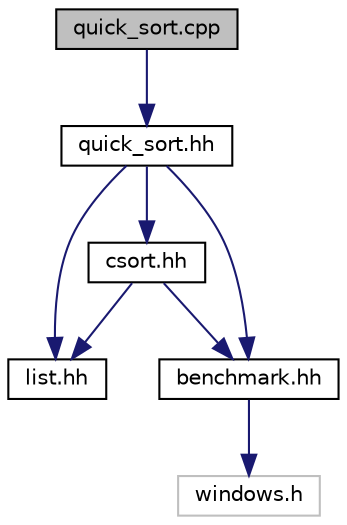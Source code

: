 digraph "quick_sort.cpp"
{
  edge [fontname="Helvetica",fontsize="10",labelfontname="Helvetica",labelfontsize="10"];
  node [fontname="Helvetica",fontsize="10",shape=record];
  Node1 [label="quick_sort.cpp",height=0.2,width=0.4,color="black", fillcolor="grey75", style="filled", fontcolor="black"];
  Node1 -> Node2 [color="midnightblue",fontsize="10",style="solid"];
  Node2 [label="quick_sort.hh",height=0.2,width=0.4,color="black", fillcolor="white", style="filled",URL="$quick__sort_8hh.html"];
  Node2 -> Node3 [color="midnightblue",fontsize="10",style="solid"];
  Node3 [label="list.hh",height=0.2,width=0.4,color="black", fillcolor="white", style="filled",URL="$list_8hh.html"];
  Node2 -> Node4 [color="midnightblue",fontsize="10",style="solid"];
  Node4 [label="benchmark.hh",height=0.2,width=0.4,color="black", fillcolor="white", style="filled",URL="$benchmark_8hh.html"];
  Node4 -> Node5 [color="midnightblue",fontsize="10",style="solid"];
  Node5 [label="windows.h",height=0.2,width=0.4,color="grey75", fillcolor="white", style="filled"];
  Node2 -> Node6 [color="midnightblue",fontsize="10",style="solid"];
  Node6 [label="csort.hh",height=0.2,width=0.4,color="black", fillcolor="white", style="filled",URL="$csort_8hh.html"];
  Node6 -> Node3 [color="midnightblue",fontsize="10",style="solid"];
  Node6 -> Node4 [color="midnightblue",fontsize="10",style="solid"];
}
